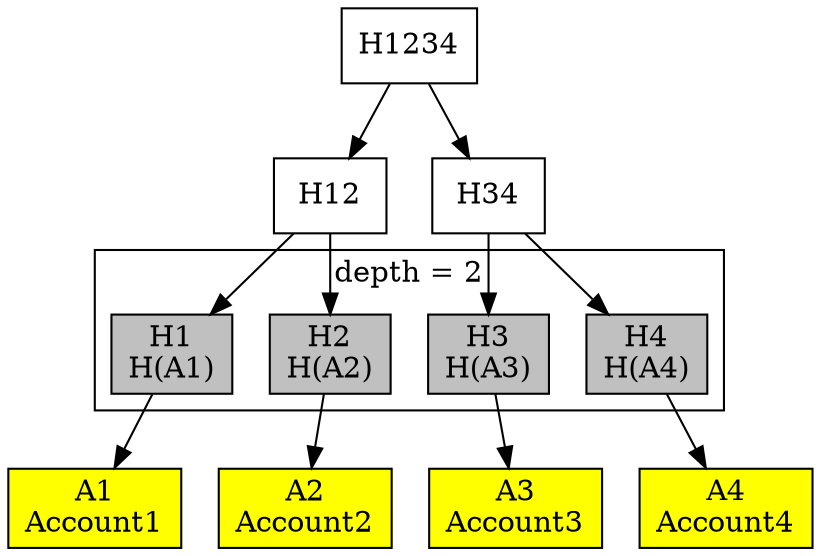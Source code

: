 digraph {
    h21 -> a1;
    h22 -> a2;
    h23 -> a3;
    h24 -> a4;

    h11 -> h21;
    h11 -> h22;
    h12 -> h23;
    h12 -> h24;

    root -> h11;
    root -> h12;
    
    splines=line;

    subgraph cluster_2 {
            label="depth = 2"
            h21; h22; h23; h24
    }
    
    a1[ style=filled fillcolor=yellow shape=rectangle label="A1\nAccount1" ];
    a2[ style=filled fillcolor=yellow shape=rectangle label="A2\nAccount2" ];
    a3[ style=filled fillcolor=yellow shape=rectangle label="A3\nAccount3"];
    a4[ style=filled fillcolor=yellow shape=rectangle label="A4\nAccount4"];

    h21 [style=filled fillcolor=grey shape=rectangle label="H1\nH(A1)"];
    h22 [style=filled fillcolor=grey shape=rectangle label="H2\nH(A2)"];
    h23 [style=filled fillcolor=grey shape=rectangle label="H3\nH(A3)"];
    h24 [style=filled fillcolor=grey shape=rectangle label="H4\nH(A4)"];

    h11 [ shape=rectangle label="H12"];
    h12 [ shape=rectangle label="H34"];
    root [ shape=rectangle label="H1234"];
    
    node [shape=rectangle];
}
